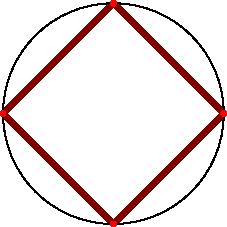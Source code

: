 size(4cm,0);


draw(E--N--W--S--cycle,.5red+1mm);

draw(E..N..W..S..cycle);
dot(E..N..W..S..cycle,red);
